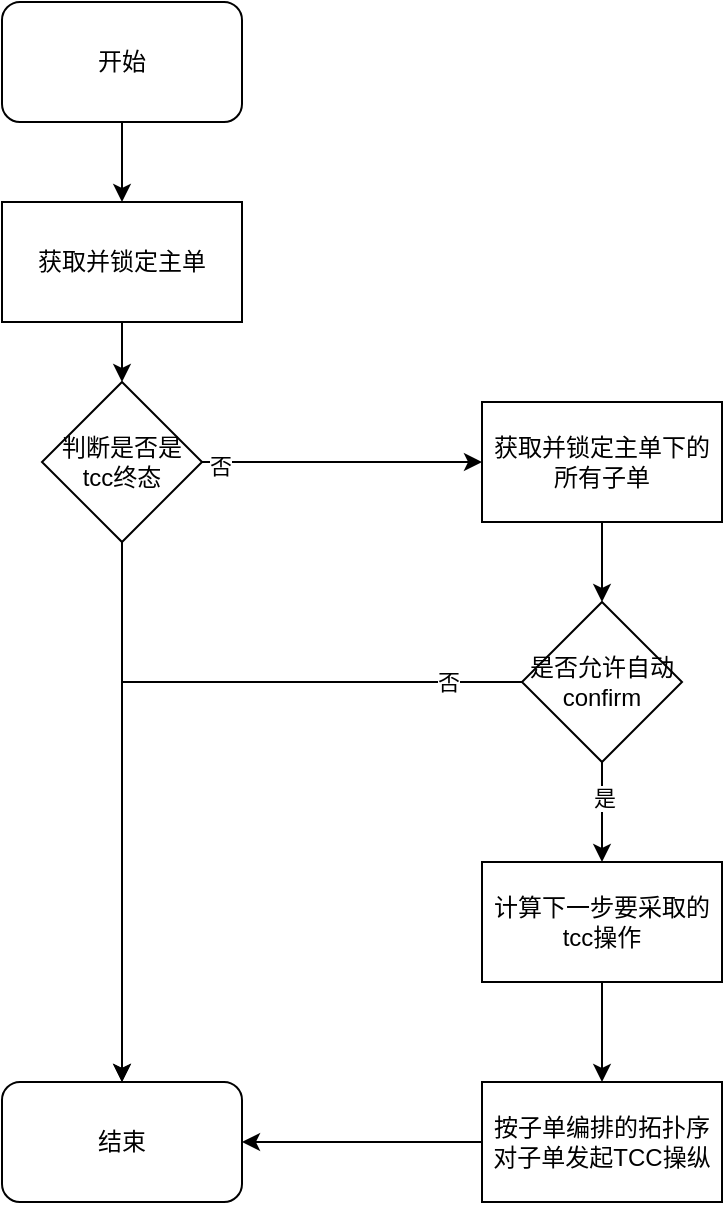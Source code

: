 <mxfile version="20.2.7" type="github">
  <diagram id="C5RBs43oDa-KdzZeNtuy" name="Page-1">
    <mxGraphModel dx="1298" dy="834" grid="1" gridSize="10" guides="1" tooltips="1" connect="1" arrows="1" fold="1" page="1" pageScale="1" pageWidth="827" pageHeight="1169" math="0" shadow="0">
      <root>
        <mxCell id="WIyWlLk6GJQsqaUBKTNV-0" />
        <mxCell id="WIyWlLk6GJQsqaUBKTNV-1" parent="WIyWlLk6GJQsqaUBKTNV-0" />
        <mxCell id="uOyHhmzB57W_WbhQQ3cj-5" style="edgeStyle=orthogonalEdgeStyle;rounded=0;orthogonalLoop=1;jettySize=auto;html=1;entryX=0.5;entryY=0;entryDx=0;entryDy=0;" parent="WIyWlLk6GJQsqaUBKTNV-1" source="uOyHhmzB57W_WbhQQ3cj-0" target="uOyHhmzB57W_WbhQQ3cj-2" edge="1">
          <mxGeometry relative="1" as="geometry" />
        </mxCell>
        <mxCell id="uOyHhmzB57W_WbhQQ3cj-0" value="开始" style="rounded=1;whiteSpace=wrap;html=1;" parent="WIyWlLk6GJQsqaUBKTNV-1" vertex="1">
          <mxGeometry x="200" y="80" width="120" height="60" as="geometry" />
        </mxCell>
        <mxCell id="uOyHhmzB57W_WbhQQ3cj-10" value="结束" style="rounded=1;whiteSpace=wrap;html=1;" parent="WIyWlLk6GJQsqaUBKTNV-1" vertex="1">
          <mxGeometry x="200" y="620" width="120" height="60" as="geometry" />
        </mxCell>
        <mxCell id="uOyHhmzB57W_WbhQQ3cj-13" style="edgeStyle=orthogonalEdgeStyle;rounded=0;orthogonalLoop=1;jettySize=auto;html=1;entryX=0;entryY=0.5;entryDx=0;entryDy=0;" parent="WIyWlLk6GJQsqaUBKTNV-1" source="uOyHhmzB57W_WbhQQ3cj-3" target="uOyHhmzB57W_WbhQQ3cj-9" edge="1">
          <mxGeometry relative="1" as="geometry" />
        </mxCell>
        <mxCell id="uOyHhmzB57W_WbhQQ3cj-14" value="否" style="edgeLabel;html=1;align=center;verticalAlign=middle;resizable=0;points=[];" parent="uOyHhmzB57W_WbhQQ3cj-13" vertex="1" connectable="0">
          <mxGeometry x="-0.871" y="-1" relative="1" as="geometry">
            <mxPoint y="1" as="offset" />
          </mxGeometry>
        </mxCell>
        <mxCell id="uOyHhmzB57W_WbhQQ3cj-22" style="edgeStyle=orthogonalEdgeStyle;rounded=0;orthogonalLoop=1;jettySize=auto;html=1;entryX=1;entryY=0.5;entryDx=0;entryDy=0;" parent="WIyWlLk6GJQsqaUBKTNV-1" source="uOyHhmzB57W_WbhQQ3cj-17" target="uOyHhmzB57W_WbhQQ3cj-10" edge="1">
          <mxGeometry relative="1" as="geometry" />
        </mxCell>
        <mxCell id="uOyHhmzB57W_WbhQQ3cj-17" value="按子单编排的拓扑序对子单发起TCC操纵" style="rounded=0;whiteSpace=wrap;html=1;" parent="WIyWlLk6GJQsqaUBKTNV-1" vertex="1">
          <mxGeometry x="440" y="620" width="120" height="60" as="geometry" />
        </mxCell>
        <mxCell id="uOyHhmzB57W_WbhQQ3cj-18" style="edgeStyle=orthogonalEdgeStyle;rounded=0;orthogonalLoop=1;jettySize=auto;html=1;entryX=0.5;entryY=0;entryDx=0;entryDy=0;" parent="WIyWlLk6GJQsqaUBKTNV-1" source="uOyHhmzB57W_WbhQQ3cj-15" target="uOyHhmzB57W_WbhQQ3cj-17" edge="1">
          <mxGeometry relative="1" as="geometry" />
        </mxCell>
        <mxCell id="uOyHhmzB57W_WbhQQ3cj-2" value="获取并锁定主单" style="rounded=0;whiteSpace=wrap;html=1;" parent="WIyWlLk6GJQsqaUBKTNV-1" vertex="1">
          <mxGeometry x="200" y="180" width="120" height="60" as="geometry" />
        </mxCell>
        <mxCell id="uOyHhmzB57W_WbhQQ3cj-6" style="edgeStyle=orthogonalEdgeStyle;rounded=0;orthogonalLoop=1;jettySize=auto;html=1;entryX=0.5;entryY=0;entryDx=0;entryDy=0;" parent="WIyWlLk6GJQsqaUBKTNV-1" source="uOyHhmzB57W_WbhQQ3cj-2" target="uOyHhmzB57W_WbhQQ3cj-3" edge="1">
          <mxGeometry relative="1" as="geometry" />
        </mxCell>
        <mxCell id="uOyHhmzB57W_WbhQQ3cj-21" style="edgeStyle=orthogonalEdgeStyle;rounded=0;orthogonalLoop=1;jettySize=auto;html=1;entryX=0.5;entryY=0;entryDx=0;entryDy=0;" parent="WIyWlLk6GJQsqaUBKTNV-1" source="uOyHhmzB57W_WbhQQ3cj-3" target="uOyHhmzB57W_WbhQQ3cj-10" edge="1">
          <mxGeometry relative="1" as="geometry" />
        </mxCell>
        <mxCell id="uOyHhmzB57W_WbhQQ3cj-3" value="判断是否是&lt;br&gt;tcc终态" style="rhombus;whiteSpace=wrap;html=1;" parent="WIyWlLk6GJQsqaUBKTNV-1" vertex="1">
          <mxGeometry x="220" y="270" width="80" height="80" as="geometry" />
        </mxCell>
        <mxCell id="BZgVUSaZ6p4QW0S-Q-o2-4" style="edgeStyle=orthogonalEdgeStyle;rounded=0;orthogonalLoop=1;jettySize=auto;html=1;entryX=0.5;entryY=0;entryDx=0;entryDy=0;" edge="1" parent="WIyWlLk6GJQsqaUBKTNV-1" source="uOyHhmzB57W_WbhQQ3cj-9" target="BZgVUSaZ6p4QW0S-Q-o2-3">
          <mxGeometry relative="1" as="geometry" />
        </mxCell>
        <mxCell id="uOyHhmzB57W_WbhQQ3cj-9" value="获取并锁定主单下的所有子单" style="rounded=0;whiteSpace=wrap;html=1;" parent="WIyWlLk6GJQsqaUBKTNV-1" vertex="1">
          <mxGeometry x="440" y="280" width="120" height="60" as="geometry" />
        </mxCell>
        <mxCell id="uOyHhmzB57W_WbhQQ3cj-15" value="计算下一步要采取的tcc操作" style="rounded=0;whiteSpace=wrap;html=1;" parent="WIyWlLk6GJQsqaUBKTNV-1" vertex="1">
          <mxGeometry x="440" y="510" width="120" height="60" as="geometry" />
        </mxCell>
        <mxCell id="BZgVUSaZ6p4QW0S-Q-o2-5" style="edgeStyle=orthogonalEdgeStyle;rounded=0;orthogonalLoop=1;jettySize=auto;html=1;entryX=0.5;entryY=0;entryDx=0;entryDy=0;" edge="1" parent="WIyWlLk6GJQsqaUBKTNV-1" source="BZgVUSaZ6p4QW0S-Q-o2-3" target="uOyHhmzB57W_WbhQQ3cj-15">
          <mxGeometry relative="1" as="geometry" />
        </mxCell>
        <mxCell id="BZgVUSaZ6p4QW0S-Q-o2-8" value="是" style="edgeLabel;html=1;align=center;verticalAlign=middle;resizable=0;points=[];" vertex="1" connectable="0" parent="BZgVUSaZ6p4QW0S-Q-o2-5">
          <mxGeometry x="-0.3" y="1" relative="1" as="geometry">
            <mxPoint as="offset" />
          </mxGeometry>
        </mxCell>
        <mxCell id="BZgVUSaZ6p4QW0S-Q-o2-6" style="edgeStyle=orthogonalEdgeStyle;rounded=0;orthogonalLoop=1;jettySize=auto;html=1;entryX=0.5;entryY=0;entryDx=0;entryDy=0;" edge="1" parent="WIyWlLk6GJQsqaUBKTNV-1" source="BZgVUSaZ6p4QW0S-Q-o2-3" target="uOyHhmzB57W_WbhQQ3cj-10">
          <mxGeometry relative="1" as="geometry" />
        </mxCell>
        <mxCell id="BZgVUSaZ6p4QW0S-Q-o2-7" value="否" style="edgeLabel;html=1;align=center;verticalAlign=middle;resizable=0;points=[];" vertex="1" connectable="0" parent="BZgVUSaZ6p4QW0S-Q-o2-6">
          <mxGeometry x="-0.815" relative="1" as="geometry">
            <mxPoint as="offset" />
          </mxGeometry>
        </mxCell>
        <mxCell id="BZgVUSaZ6p4QW0S-Q-o2-3" value="是否允许自动confirm" style="rhombus;whiteSpace=wrap;html=1;" vertex="1" parent="WIyWlLk6GJQsqaUBKTNV-1">
          <mxGeometry x="460" y="380" width="80" height="80" as="geometry" />
        </mxCell>
      </root>
    </mxGraphModel>
  </diagram>
</mxfile>

